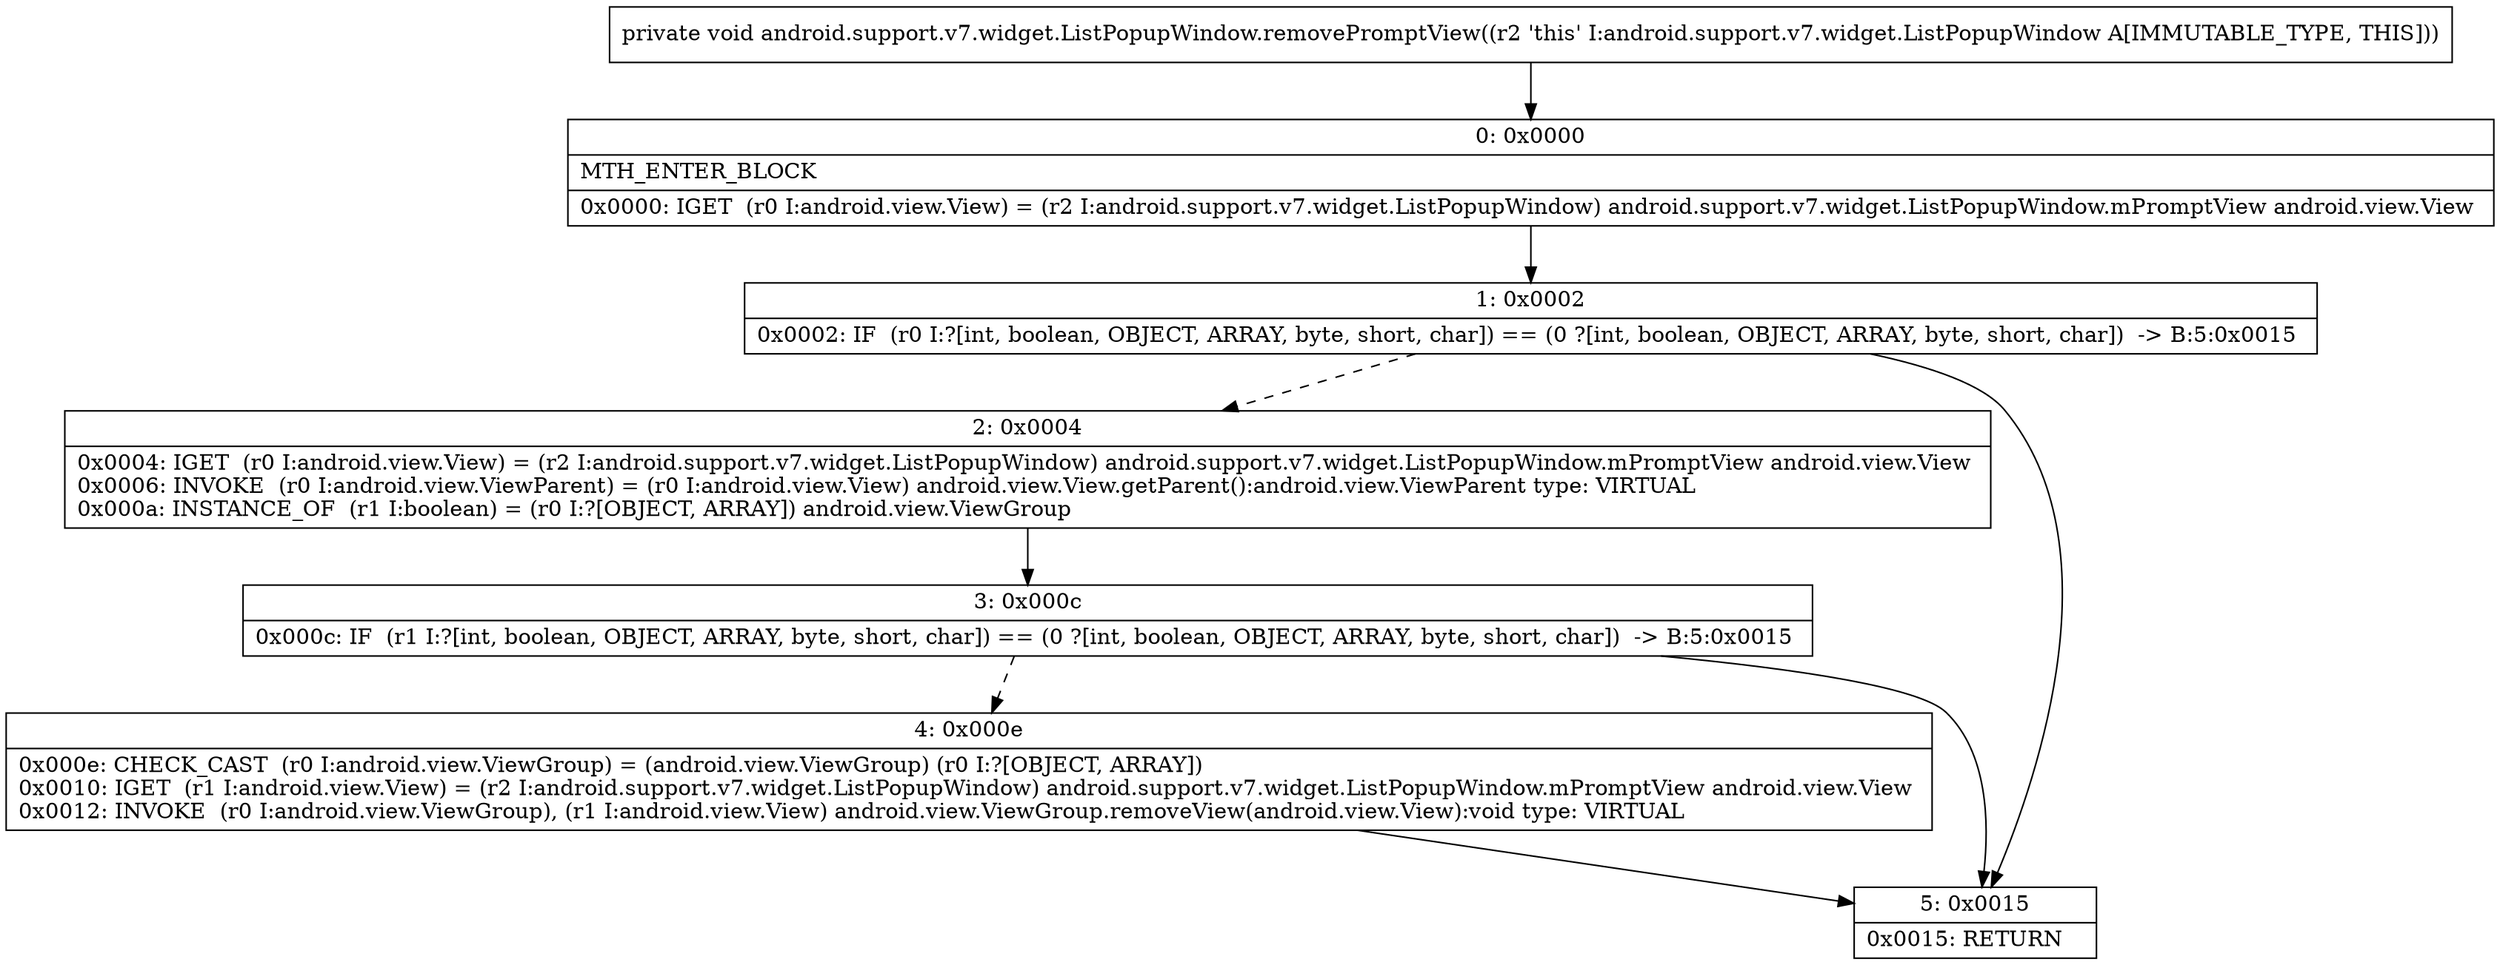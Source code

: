 digraph "CFG forandroid.support.v7.widget.ListPopupWindow.removePromptView()V" {
Node_0 [shape=record,label="{0\:\ 0x0000|MTH_ENTER_BLOCK\l|0x0000: IGET  (r0 I:android.view.View) = (r2 I:android.support.v7.widget.ListPopupWindow) android.support.v7.widget.ListPopupWindow.mPromptView android.view.View \l}"];
Node_1 [shape=record,label="{1\:\ 0x0002|0x0002: IF  (r0 I:?[int, boolean, OBJECT, ARRAY, byte, short, char]) == (0 ?[int, boolean, OBJECT, ARRAY, byte, short, char])  \-\> B:5:0x0015 \l}"];
Node_2 [shape=record,label="{2\:\ 0x0004|0x0004: IGET  (r0 I:android.view.View) = (r2 I:android.support.v7.widget.ListPopupWindow) android.support.v7.widget.ListPopupWindow.mPromptView android.view.View \l0x0006: INVOKE  (r0 I:android.view.ViewParent) = (r0 I:android.view.View) android.view.View.getParent():android.view.ViewParent type: VIRTUAL \l0x000a: INSTANCE_OF  (r1 I:boolean) = (r0 I:?[OBJECT, ARRAY]) android.view.ViewGroup \l}"];
Node_3 [shape=record,label="{3\:\ 0x000c|0x000c: IF  (r1 I:?[int, boolean, OBJECT, ARRAY, byte, short, char]) == (0 ?[int, boolean, OBJECT, ARRAY, byte, short, char])  \-\> B:5:0x0015 \l}"];
Node_4 [shape=record,label="{4\:\ 0x000e|0x000e: CHECK_CAST  (r0 I:android.view.ViewGroup) = (android.view.ViewGroup) (r0 I:?[OBJECT, ARRAY]) \l0x0010: IGET  (r1 I:android.view.View) = (r2 I:android.support.v7.widget.ListPopupWindow) android.support.v7.widget.ListPopupWindow.mPromptView android.view.View \l0x0012: INVOKE  (r0 I:android.view.ViewGroup), (r1 I:android.view.View) android.view.ViewGroup.removeView(android.view.View):void type: VIRTUAL \l}"];
Node_5 [shape=record,label="{5\:\ 0x0015|0x0015: RETURN   \l}"];
MethodNode[shape=record,label="{private void android.support.v7.widget.ListPopupWindow.removePromptView((r2 'this' I:android.support.v7.widget.ListPopupWindow A[IMMUTABLE_TYPE, THIS])) }"];
MethodNode -> Node_0;
Node_0 -> Node_1;
Node_1 -> Node_2[style=dashed];
Node_1 -> Node_5;
Node_2 -> Node_3;
Node_3 -> Node_4[style=dashed];
Node_3 -> Node_5;
Node_4 -> Node_5;
}

